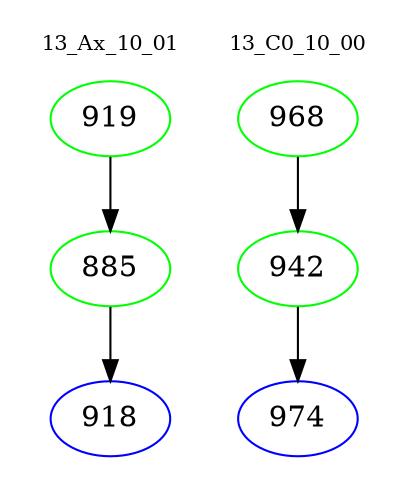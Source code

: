 digraph{
subgraph cluster_0 {
color = white
label = "13_Ax_10_01";
fontsize=10;
T0_919 [label="919", color="green"]
T0_919 -> T0_885 [color="black"]
T0_885 [label="885", color="green"]
T0_885 -> T0_918 [color="black"]
T0_918 [label="918", color="blue"]
}
subgraph cluster_1 {
color = white
label = "13_C0_10_00";
fontsize=10;
T1_968 [label="968", color="green"]
T1_968 -> T1_942 [color="black"]
T1_942 [label="942", color="green"]
T1_942 -> T1_974 [color="black"]
T1_974 [label="974", color="blue"]
}
}
